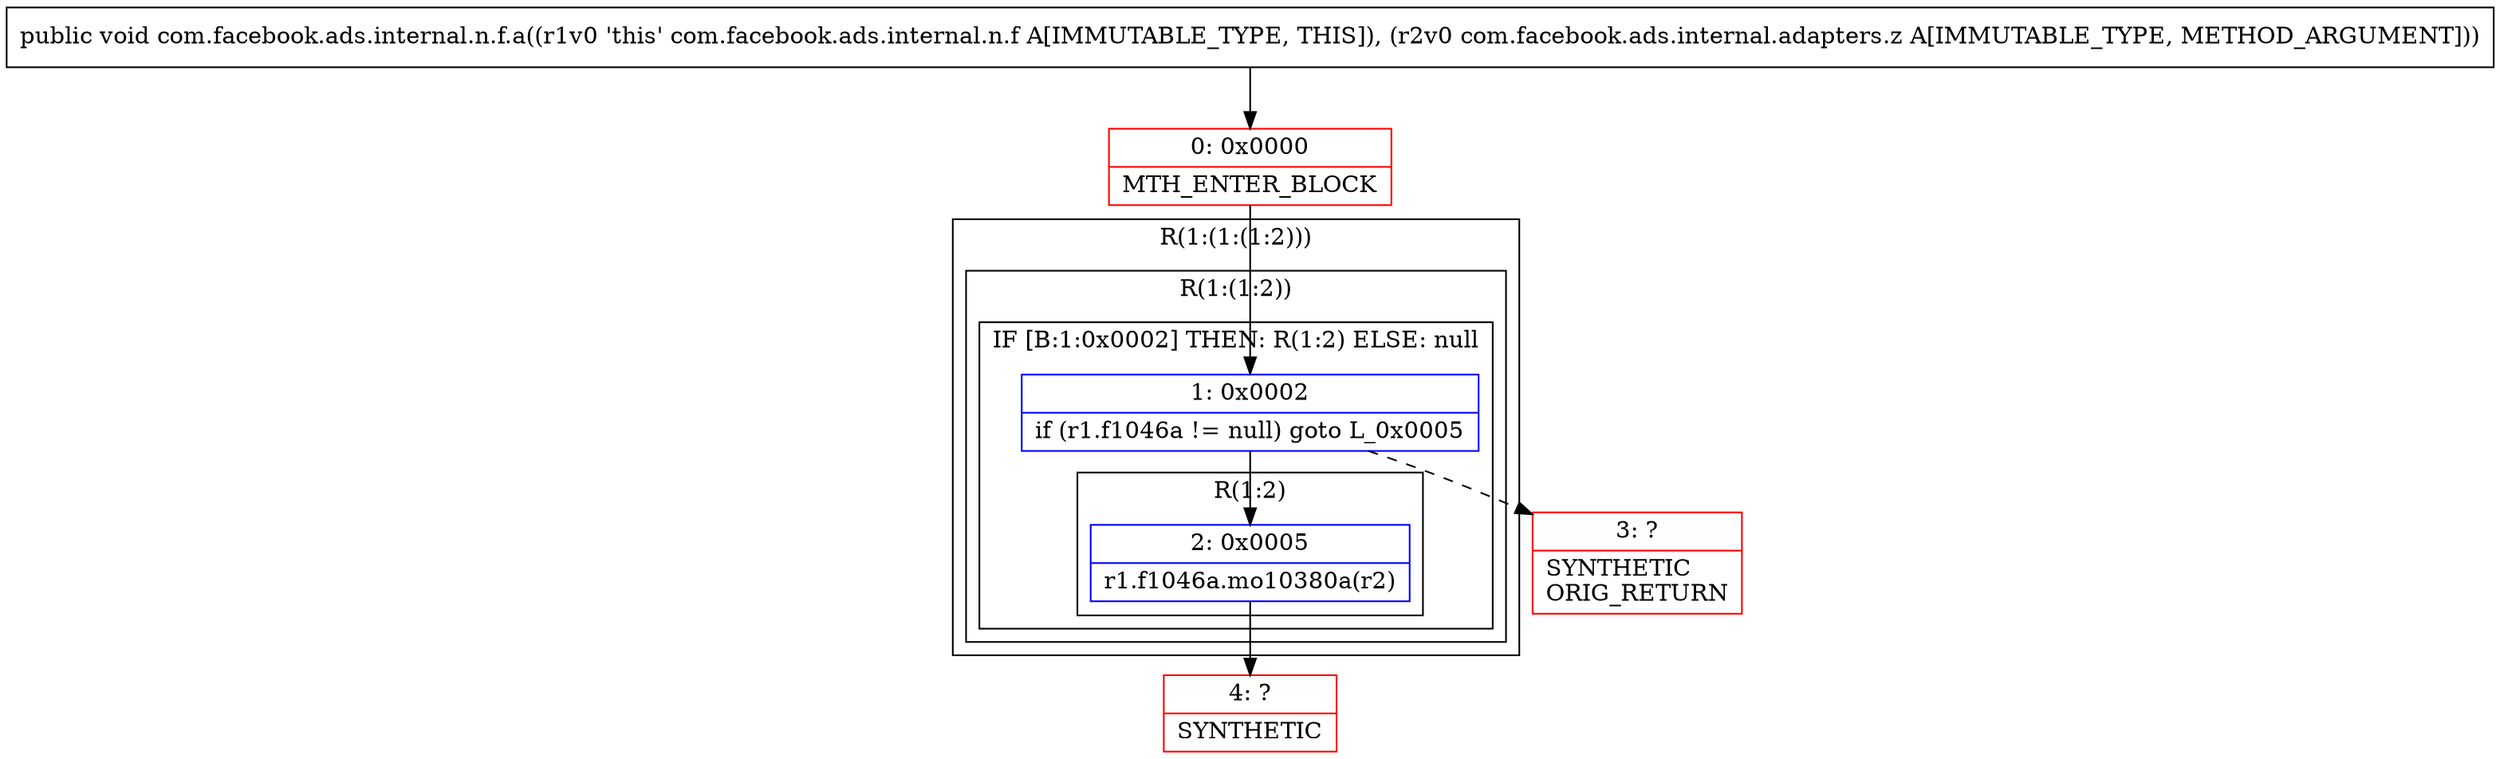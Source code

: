 digraph "CFG forcom.facebook.ads.internal.n.f.a(Lcom\/facebook\/ads\/internal\/adapters\/z;)V" {
subgraph cluster_Region_307817282 {
label = "R(1:(1:(1:2)))";
node [shape=record,color=blue];
subgraph cluster_Region_1176523995 {
label = "R(1:(1:2))";
node [shape=record,color=blue];
subgraph cluster_IfRegion_777790763 {
label = "IF [B:1:0x0002] THEN: R(1:2) ELSE: null";
node [shape=record,color=blue];
Node_1 [shape=record,label="{1\:\ 0x0002|if (r1.f1046a != null) goto L_0x0005\l}"];
subgraph cluster_Region_452501245 {
label = "R(1:2)";
node [shape=record,color=blue];
Node_2 [shape=record,label="{2\:\ 0x0005|r1.f1046a.mo10380a(r2)\l}"];
}
}
}
}
Node_0 [shape=record,color=red,label="{0\:\ 0x0000|MTH_ENTER_BLOCK\l}"];
Node_3 [shape=record,color=red,label="{3\:\ ?|SYNTHETIC\lORIG_RETURN\l}"];
Node_4 [shape=record,color=red,label="{4\:\ ?|SYNTHETIC\l}"];
MethodNode[shape=record,label="{public void com.facebook.ads.internal.n.f.a((r1v0 'this' com.facebook.ads.internal.n.f A[IMMUTABLE_TYPE, THIS]), (r2v0 com.facebook.ads.internal.adapters.z A[IMMUTABLE_TYPE, METHOD_ARGUMENT])) }"];
MethodNode -> Node_0;
Node_1 -> Node_2;
Node_1 -> Node_3[style=dashed];
Node_2 -> Node_4;
Node_0 -> Node_1;
}

